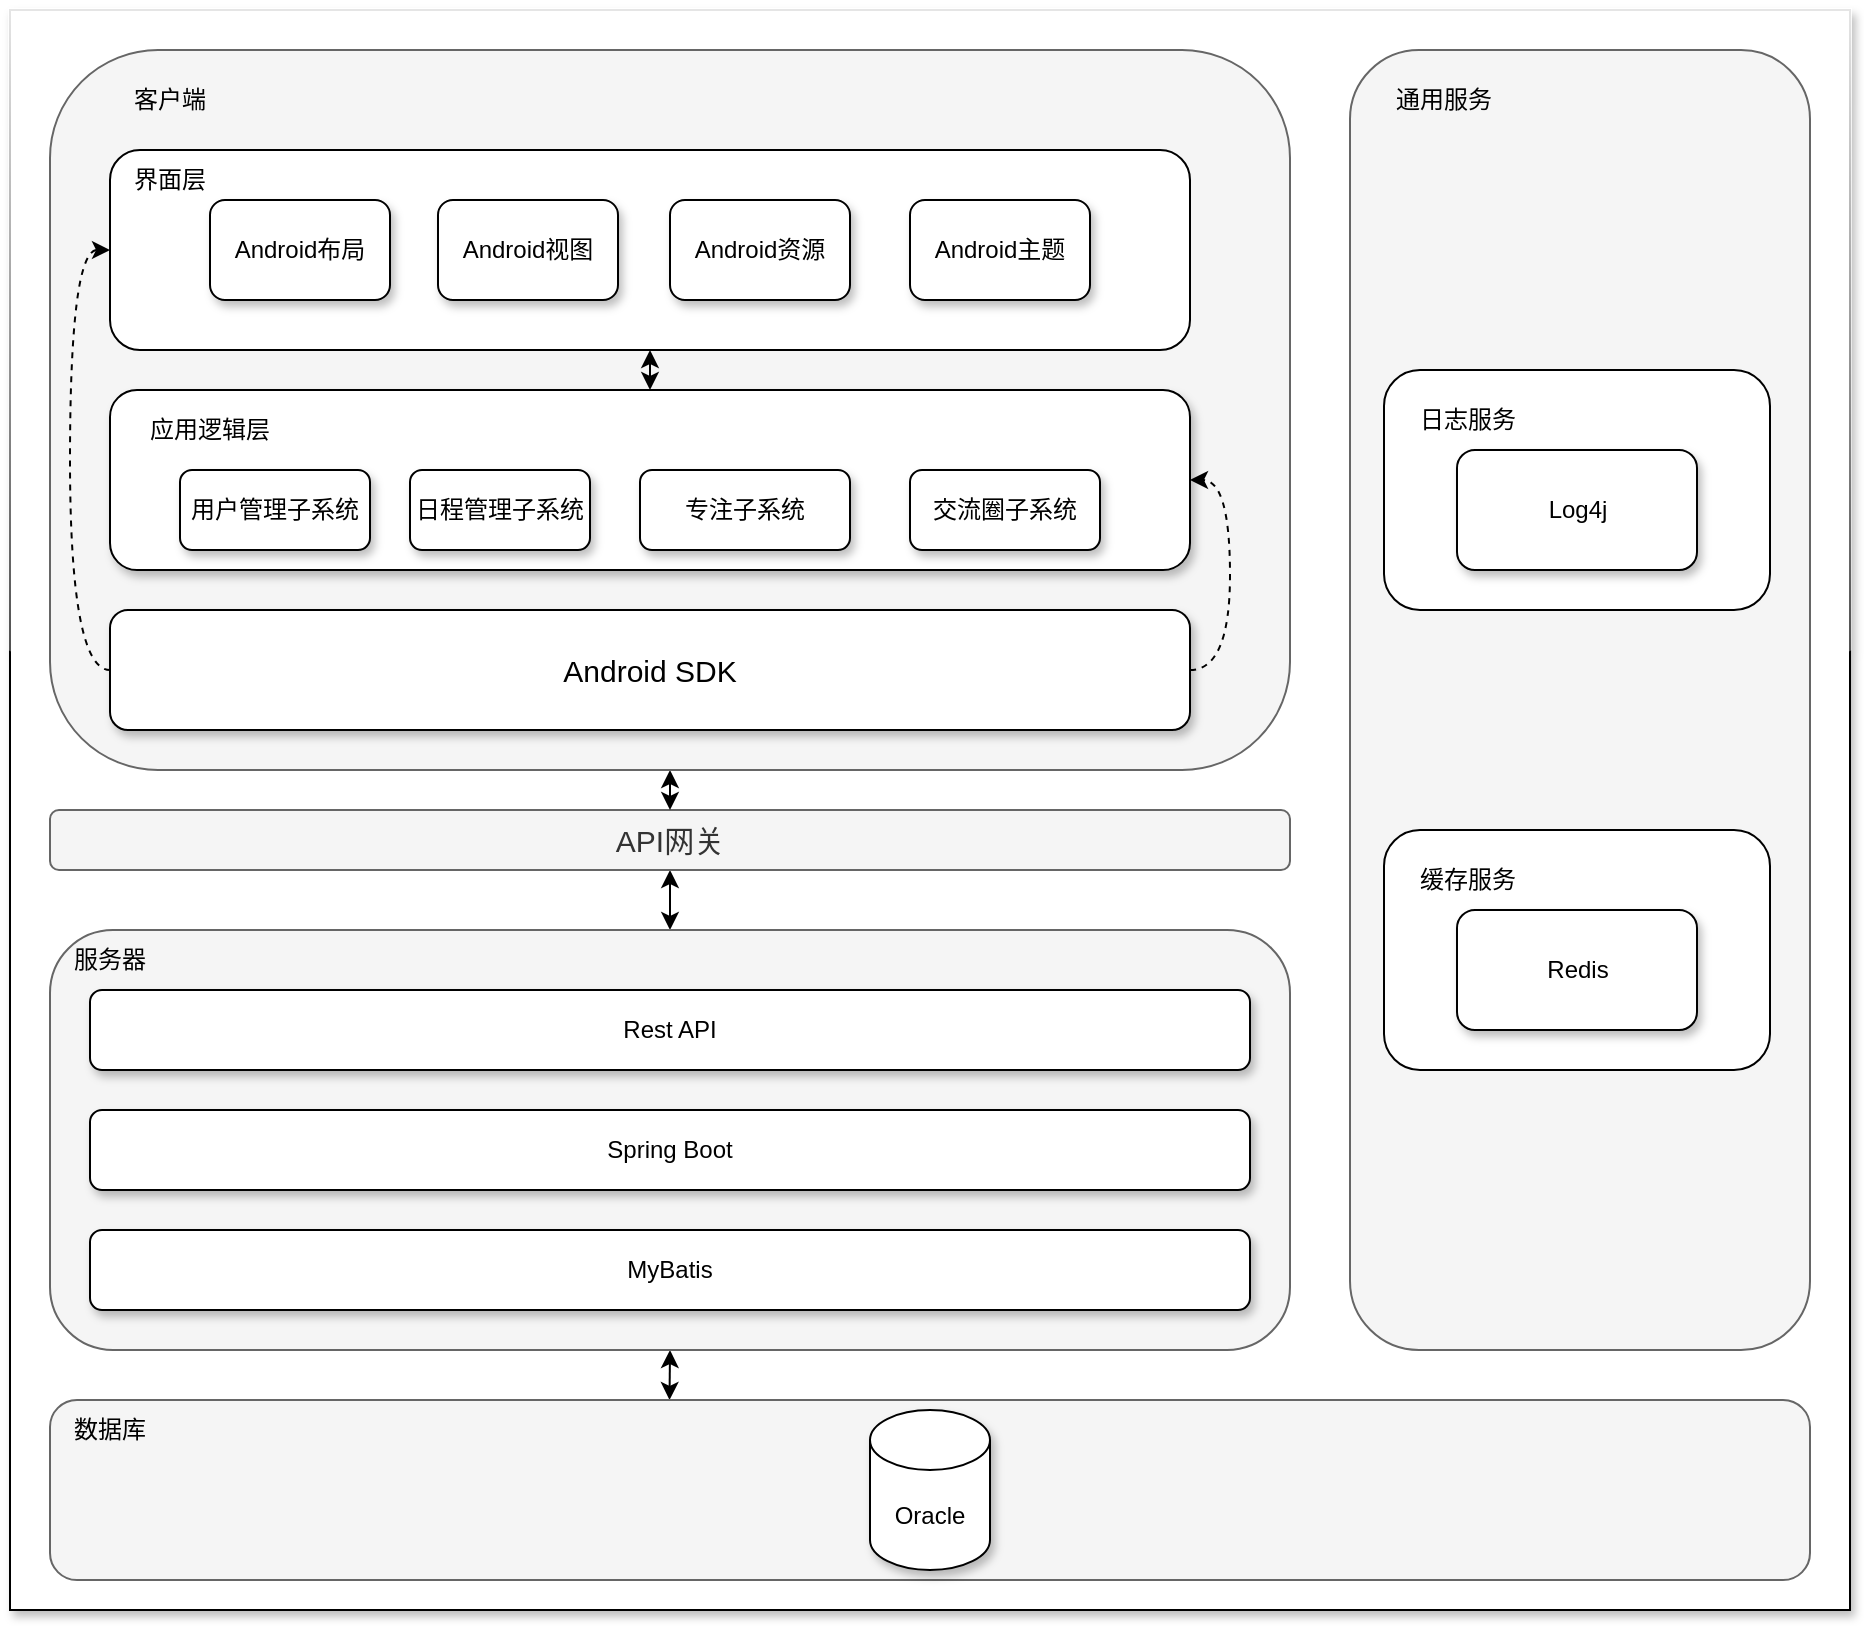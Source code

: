 <mxfile version="21.2.8" type="device">
  <diagram name="第 1 页" id="ImVPD1Xs10714xAZlLJQ">
    <mxGraphModel dx="1434" dy="883" grid="1" gridSize="10" guides="1" tooltips="1" connect="1" arrows="1" fold="1" page="1" pageScale="1" pageWidth="827" pageHeight="1169" math="0" shadow="0">
      <root>
        <mxCell id="0" />
        <mxCell id="1" parent="0" />
        <mxCell id="jLgOUFOXXdUbWsteMZmv-1" value="" style="rounded=0;whiteSpace=wrap;html=1;glass=1;shadow=1;" parent="1" vertex="1">
          <mxGeometry x="140" y="80" width="920" height="800" as="geometry" />
        </mxCell>
        <mxCell id="jLgOUFOXXdUbWsteMZmv-56" style="edgeStyle=orthogonalEdgeStyle;rounded=0;orthogonalLoop=1;jettySize=auto;html=1;exitX=0.5;exitY=1;exitDx=0;exitDy=0;entryX=0.5;entryY=0;entryDx=0;entryDy=0;startArrow=classic;startFill=1;" parent="1" source="jLgOUFOXXdUbWsteMZmv-13" target="jLgOUFOXXdUbWsteMZmv-32" edge="1">
          <mxGeometry relative="1" as="geometry" />
        </mxCell>
        <mxCell id="jLgOUFOXXdUbWsteMZmv-13" value="&lt;font style=&quot;font-size: 15px;&quot;&gt;API网关&lt;/font&gt;" style="rounded=1;whiteSpace=wrap;html=1;fillColor=#f5f5f5;fontColor=#333333;strokeColor=#666666;" parent="1" vertex="1">
          <mxGeometry x="160" y="480" width="620" height="30" as="geometry" />
        </mxCell>
        <mxCell id="jLgOUFOXXdUbWsteMZmv-55" style="edgeStyle=orthogonalEdgeStyle;rounded=1;orthogonalLoop=1;jettySize=auto;html=1;exitX=0.5;exitY=1;exitDx=0;exitDy=0;entryX=0.5;entryY=0;entryDx=0;entryDy=0;startArrow=classic;startFill=1;" parent="1" source="jLgOUFOXXdUbWsteMZmv-30" target="jLgOUFOXXdUbWsteMZmv-13" edge="1">
          <mxGeometry relative="1" as="geometry" />
        </mxCell>
        <mxCell id="jLgOUFOXXdUbWsteMZmv-30" value="" style="rounded=1;whiteSpace=wrap;html=1;fillColor=#f5f5f5;fontColor=#333333;strokeColor=#666666;" parent="1" vertex="1">
          <mxGeometry x="160" y="100" width="620" height="360" as="geometry" />
        </mxCell>
        <mxCell id="jLgOUFOXXdUbWsteMZmv-28" value="" style="group" parent="1" vertex="1" connectable="0">
          <mxGeometry x="190" y="220" width="540" height="140" as="geometry" />
        </mxCell>
        <mxCell id="jLgOUFOXXdUbWsteMZmv-21" value="" style="rounded=1;whiteSpace=wrap;html=1;shadow=1;" parent="jLgOUFOXXdUbWsteMZmv-28" vertex="1">
          <mxGeometry y="50" width="540" height="90" as="geometry" />
        </mxCell>
        <mxCell id="jLgOUFOXXdUbWsteMZmv-22" value="应用逻辑层" style="text;html=1;strokeColor=none;fillColor=none;align=center;verticalAlign=middle;whiteSpace=wrap;rounded=0;" parent="jLgOUFOXXdUbWsteMZmv-28" vertex="1">
          <mxGeometry x="10" y="60" width="80" height="20" as="geometry" />
        </mxCell>
        <mxCell id="jLgOUFOXXdUbWsteMZmv-24" value="用户管理子系统" style="rounded=1;whiteSpace=wrap;html=1;shadow=1;" parent="jLgOUFOXXdUbWsteMZmv-28" vertex="1">
          <mxGeometry x="35" y="90" width="95" height="40" as="geometry" />
        </mxCell>
        <mxCell id="jLgOUFOXXdUbWsteMZmv-25" value="日程管理子系统" style="rounded=1;whiteSpace=wrap;html=1;shadow=1;" parent="jLgOUFOXXdUbWsteMZmv-28" vertex="1">
          <mxGeometry x="150" y="90" width="90" height="40" as="geometry" />
        </mxCell>
        <mxCell id="jLgOUFOXXdUbWsteMZmv-26" value="专注子系统" style="rounded=1;whiteSpace=wrap;html=1;shadow=1;" parent="jLgOUFOXXdUbWsteMZmv-28" vertex="1">
          <mxGeometry x="265" y="90" width="105" height="40" as="geometry" />
        </mxCell>
        <mxCell id="jLgOUFOXXdUbWsteMZmv-27" value="交流圈子系统" style="rounded=1;whiteSpace=wrap;html=1;shadow=1;" parent="jLgOUFOXXdUbWsteMZmv-28" vertex="1">
          <mxGeometry x="400" y="90" width="95" height="40" as="geometry" />
        </mxCell>
        <mxCell id="jLgOUFOXXdUbWsteMZmv-29" value="" style="group;shadow=1;" parent="1" vertex="1" connectable="0">
          <mxGeometry x="190" y="150" width="540" height="100" as="geometry" />
        </mxCell>
        <mxCell id="jLgOUFOXXdUbWsteMZmv-2" value="" style="rounded=1;whiteSpace=wrap;html=1;" parent="jLgOUFOXXdUbWsteMZmv-29" vertex="1">
          <mxGeometry width="540" height="100" as="geometry" />
        </mxCell>
        <mxCell id="jLgOUFOXXdUbWsteMZmv-3" value="界面层" style="text;html=1;strokeColor=none;fillColor=none;align=center;verticalAlign=middle;whiteSpace=wrap;rounded=0;" parent="jLgOUFOXXdUbWsteMZmv-29" vertex="1">
          <mxGeometry width="60" height="30" as="geometry" />
        </mxCell>
        <mxCell id="jLgOUFOXXdUbWsteMZmv-4" value="Android布局" style="rounded=1;whiteSpace=wrap;html=1;shadow=1;" parent="jLgOUFOXXdUbWsteMZmv-29" vertex="1">
          <mxGeometry x="50" y="25" width="90" height="50" as="geometry" />
        </mxCell>
        <mxCell id="jLgOUFOXXdUbWsteMZmv-5" value="Android视图" style="rounded=1;whiteSpace=wrap;html=1;shadow=1;" parent="jLgOUFOXXdUbWsteMZmv-29" vertex="1">
          <mxGeometry x="164" y="25" width="90" height="50" as="geometry" />
        </mxCell>
        <mxCell id="jLgOUFOXXdUbWsteMZmv-6" value="Android资源" style="rounded=1;whiteSpace=wrap;html=1;shadow=1;" parent="jLgOUFOXXdUbWsteMZmv-29" vertex="1">
          <mxGeometry x="280" y="25" width="90" height="50" as="geometry" />
        </mxCell>
        <mxCell id="jLgOUFOXXdUbWsteMZmv-7" value="Android主题" style="rounded=1;whiteSpace=wrap;html=1;shadow=1;" parent="jLgOUFOXXdUbWsteMZmv-29" vertex="1">
          <mxGeometry x="400" y="25" width="90" height="50" as="geometry" />
        </mxCell>
        <mxCell id="jLgOUFOXXdUbWsteMZmv-31" value="客户端" style="text;html=1;strokeColor=none;fillColor=none;align=center;verticalAlign=middle;whiteSpace=wrap;rounded=0;" parent="1" vertex="1">
          <mxGeometry x="190" y="110" width="60" height="30" as="geometry" />
        </mxCell>
        <mxCell id="jLgOUFOXXdUbWsteMZmv-57" style="edgeStyle=orthogonalEdgeStyle;rounded=0;orthogonalLoop=1;jettySize=auto;html=1;exitX=0.5;exitY=1;exitDx=0;exitDy=0;entryX=0.352;entryY=0;entryDx=0;entryDy=0;entryPerimeter=0;startArrow=classic;startFill=1;" parent="1" source="jLgOUFOXXdUbWsteMZmv-32" target="jLgOUFOXXdUbWsteMZmv-37" edge="1">
          <mxGeometry relative="1" as="geometry" />
        </mxCell>
        <mxCell id="jLgOUFOXXdUbWsteMZmv-32" value="" style="rounded=1;whiteSpace=wrap;html=1;fillColor=#f5f5f5;fontColor=#333333;strokeColor=#666666;" parent="1" vertex="1">
          <mxGeometry x="160" y="540" width="620" height="210" as="geometry" />
        </mxCell>
        <mxCell id="jLgOUFOXXdUbWsteMZmv-33" value="服务器" style="text;html=1;strokeColor=none;fillColor=none;align=center;verticalAlign=middle;whiteSpace=wrap;rounded=0;" parent="1" vertex="1">
          <mxGeometry x="160" y="540" width="60" height="30" as="geometry" />
        </mxCell>
        <mxCell id="jLgOUFOXXdUbWsteMZmv-34" value="Spring Boot" style="rounded=1;whiteSpace=wrap;html=1;shadow=1;" parent="1" vertex="1">
          <mxGeometry x="180" y="630" width="580" height="40" as="geometry" />
        </mxCell>
        <mxCell id="jLgOUFOXXdUbWsteMZmv-35" value="Rest API" style="rounded=1;whiteSpace=wrap;html=1;shadow=1;" parent="1" vertex="1">
          <mxGeometry x="180" y="570" width="580" height="40" as="geometry" />
        </mxCell>
        <mxCell id="jLgOUFOXXdUbWsteMZmv-36" value="MyBatis" style="rounded=1;whiteSpace=wrap;html=1;shadow=1;" parent="1" vertex="1">
          <mxGeometry x="180" y="690" width="580" height="40" as="geometry" />
        </mxCell>
        <mxCell id="jLgOUFOXXdUbWsteMZmv-37" value="" style="rounded=1;whiteSpace=wrap;html=1;fillColor=#f5f5f5;fontColor=#333333;strokeColor=#666666;" parent="1" vertex="1">
          <mxGeometry x="160" y="775" width="880" height="90" as="geometry" />
        </mxCell>
        <mxCell id="jLgOUFOXXdUbWsteMZmv-38" value="数据库" style="text;html=1;strokeColor=none;fillColor=none;align=center;verticalAlign=middle;whiteSpace=wrap;rounded=0;" parent="1" vertex="1">
          <mxGeometry x="160" y="775" width="60" height="30" as="geometry" />
        </mxCell>
        <mxCell id="jLgOUFOXXdUbWsteMZmv-39" value="Oracle" style="shape=cylinder3;whiteSpace=wrap;html=1;boundedLbl=1;backgroundOutline=1;size=15;shadow=1;" parent="1" vertex="1">
          <mxGeometry x="570" y="780" width="60" height="80" as="geometry" />
        </mxCell>
        <mxCell id="jLgOUFOXXdUbWsteMZmv-40" value="" style="rounded=1;whiteSpace=wrap;html=1;fillColor=#f5f5f5;fontColor=#333333;strokeColor=#666666;" parent="1" vertex="1">
          <mxGeometry x="810" y="100" width="230" height="650" as="geometry" />
        </mxCell>
        <mxCell id="jLgOUFOXXdUbWsteMZmv-41" value="通用服务" style="text;html=1;strokeColor=none;fillColor=none;align=center;verticalAlign=middle;whiteSpace=wrap;rounded=0;" parent="1" vertex="1">
          <mxGeometry x="827" y="110" width="60" height="30" as="geometry" />
        </mxCell>
        <mxCell id="jLgOUFOXXdUbWsteMZmv-45" value="" style="group" parent="1" vertex="1" connectable="0">
          <mxGeometry x="827" y="260" width="193" height="120" as="geometry" />
        </mxCell>
        <mxCell id="jLgOUFOXXdUbWsteMZmv-42" value="" style="rounded=1;whiteSpace=wrap;html=1;" parent="jLgOUFOXXdUbWsteMZmv-45" vertex="1">
          <mxGeometry width="193" height="120" as="geometry" />
        </mxCell>
        <mxCell id="jLgOUFOXXdUbWsteMZmv-43" value="日志服务" style="text;html=1;strokeColor=none;fillColor=none;align=center;verticalAlign=middle;whiteSpace=wrap;rounded=0;" parent="jLgOUFOXXdUbWsteMZmv-45" vertex="1">
          <mxGeometry x="11.5" y="10" width="60" height="30" as="geometry" />
        </mxCell>
        <mxCell id="jLgOUFOXXdUbWsteMZmv-44" value="Log4j" style="rounded=1;whiteSpace=wrap;html=1;shadow=1;" parent="jLgOUFOXXdUbWsteMZmv-45" vertex="1">
          <mxGeometry x="36.5" y="40" width="120" height="60" as="geometry" />
        </mxCell>
        <mxCell id="jLgOUFOXXdUbWsteMZmv-46" value="" style="group" parent="1" vertex="1" connectable="0">
          <mxGeometry x="827" y="490" width="193" height="120" as="geometry" />
        </mxCell>
        <mxCell id="jLgOUFOXXdUbWsteMZmv-47" value="" style="rounded=1;whiteSpace=wrap;html=1;" parent="jLgOUFOXXdUbWsteMZmv-46" vertex="1">
          <mxGeometry width="193" height="120" as="geometry" />
        </mxCell>
        <mxCell id="jLgOUFOXXdUbWsteMZmv-48" value="缓存服务" style="text;html=1;strokeColor=none;fillColor=none;align=center;verticalAlign=middle;whiteSpace=wrap;rounded=0;" parent="jLgOUFOXXdUbWsteMZmv-46" vertex="1">
          <mxGeometry x="11.5" y="10" width="60" height="30" as="geometry" />
        </mxCell>
        <mxCell id="jLgOUFOXXdUbWsteMZmv-49" value="Redis" style="rounded=1;whiteSpace=wrap;html=1;shadow=1;" parent="jLgOUFOXXdUbWsteMZmv-46" vertex="1">
          <mxGeometry x="36.5" y="40" width="120" height="60" as="geometry" />
        </mxCell>
        <mxCell id="jLgOUFOXXdUbWsteMZmv-53" style="edgeStyle=orthogonalEdgeStyle;rounded=0;orthogonalLoop=1;jettySize=auto;html=1;exitX=0;exitY=0.5;exitDx=0;exitDy=0;entryX=0;entryY=0.5;entryDx=0;entryDy=0;dashed=1;curved=1;" parent="1" source="jLgOUFOXXdUbWsteMZmv-52" target="jLgOUFOXXdUbWsteMZmv-2" edge="1">
          <mxGeometry relative="1" as="geometry" />
        </mxCell>
        <mxCell id="jLgOUFOXXdUbWsteMZmv-54" style="edgeStyle=orthogonalEdgeStyle;rounded=0;orthogonalLoop=1;jettySize=auto;html=1;exitX=1;exitY=0.5;exitDx=0;exitDy=0;entryX=1;entryY=0.5;entryDx=0;entryDy=0;dashed=1;curved=1;" parent="1" source="jLgOUFOXXdUbWsteMZmv-52" target="jLgOUFOXXdUbWsteMZmv-21" edge="1">
          <mxGeometry relative="1" as="geometry" />
        </mxCell>
        <mxCell id="jLgOUFOXXdUbWsteMZmv-52" value="&lt;font style=&quot;font-size: 15px;&quot;&gt;Android SDK&lt;/font&gt;" style="rounded=1;whiteSpace=wrap;html=1;shadow=1;" parent="1" vertex="1">
          <mxGeometry x="190" y="380" width="540" height="60" as="geometry" />
        </mxCell>
        <mxCell id="jLgOUFOXXdUbWsteMZmv-58" style="edgeStyle=orthogonalEdgeStyle;rounded=0;orthogonalLoop=1;jettySize=auto;html=1;exitX=0.5;exitY=0;exitDx=0;exitDy=0;entryX=0.5;entryY=1;entryDx=0;entryDy=0;startArrow=classic;startFill=1;" parent="1" source="jLgOUFOXXdUbWsteMZmv-21" target="jLgOUFOXXdUbWsteMZmv-2" edge="1">
          <mxGeometry relative="1" as="geometry" />
        </mxCell>
      </root>
    </mxGraphModel>
  </diagram>
</mxfile>
